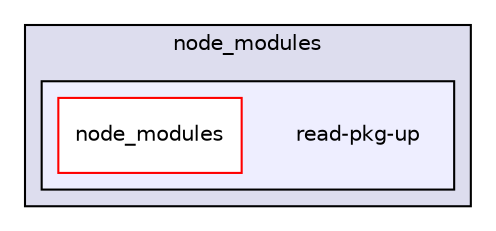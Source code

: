 digraph "gulp-src/node_modules/gulp-uglify/node_modules/gulp-util/node_modules/dateformat/node_modules/meow/node_modules/read-pkg-up" {
  compound=true
  node [ fontsize="10", fontname="Helvetica"];
  edge [ labelfontsize="10", labelfontname="Helvetica"];
  subgraph clusterdir_a53a476b14d8f5a75924220437d3a5d9 {
    graph [ bgcolor="#ddddee", pencolor="black", label="node_modules" fontname="Helvetica", fontsize="10", URL="dir_a53a476b14d8f5a75924220437d3a5d9.html"]
  subgraph clusterdir_4bf989dd0250b180a3012e67f4dc0c1b {
    graph [ bgcolor="#eeeeff", pencolor="black", label="" URL="dir_4bf989dd0250b180a3012e67f4dc0c1b.html"];
    dir_4bf989dd0250b180a3012e67f4dc0c1b [shape=plaintext label="read-pkg-up"];
    dir_8077a6555571303aa61e5bf58ec64c65 [shape=box label="node_modules" color="red" fillcolor="white" style="filled" URL="dir_8077a6555571303aa61e5bf58ec64c65.html"];
  }
  }
}
